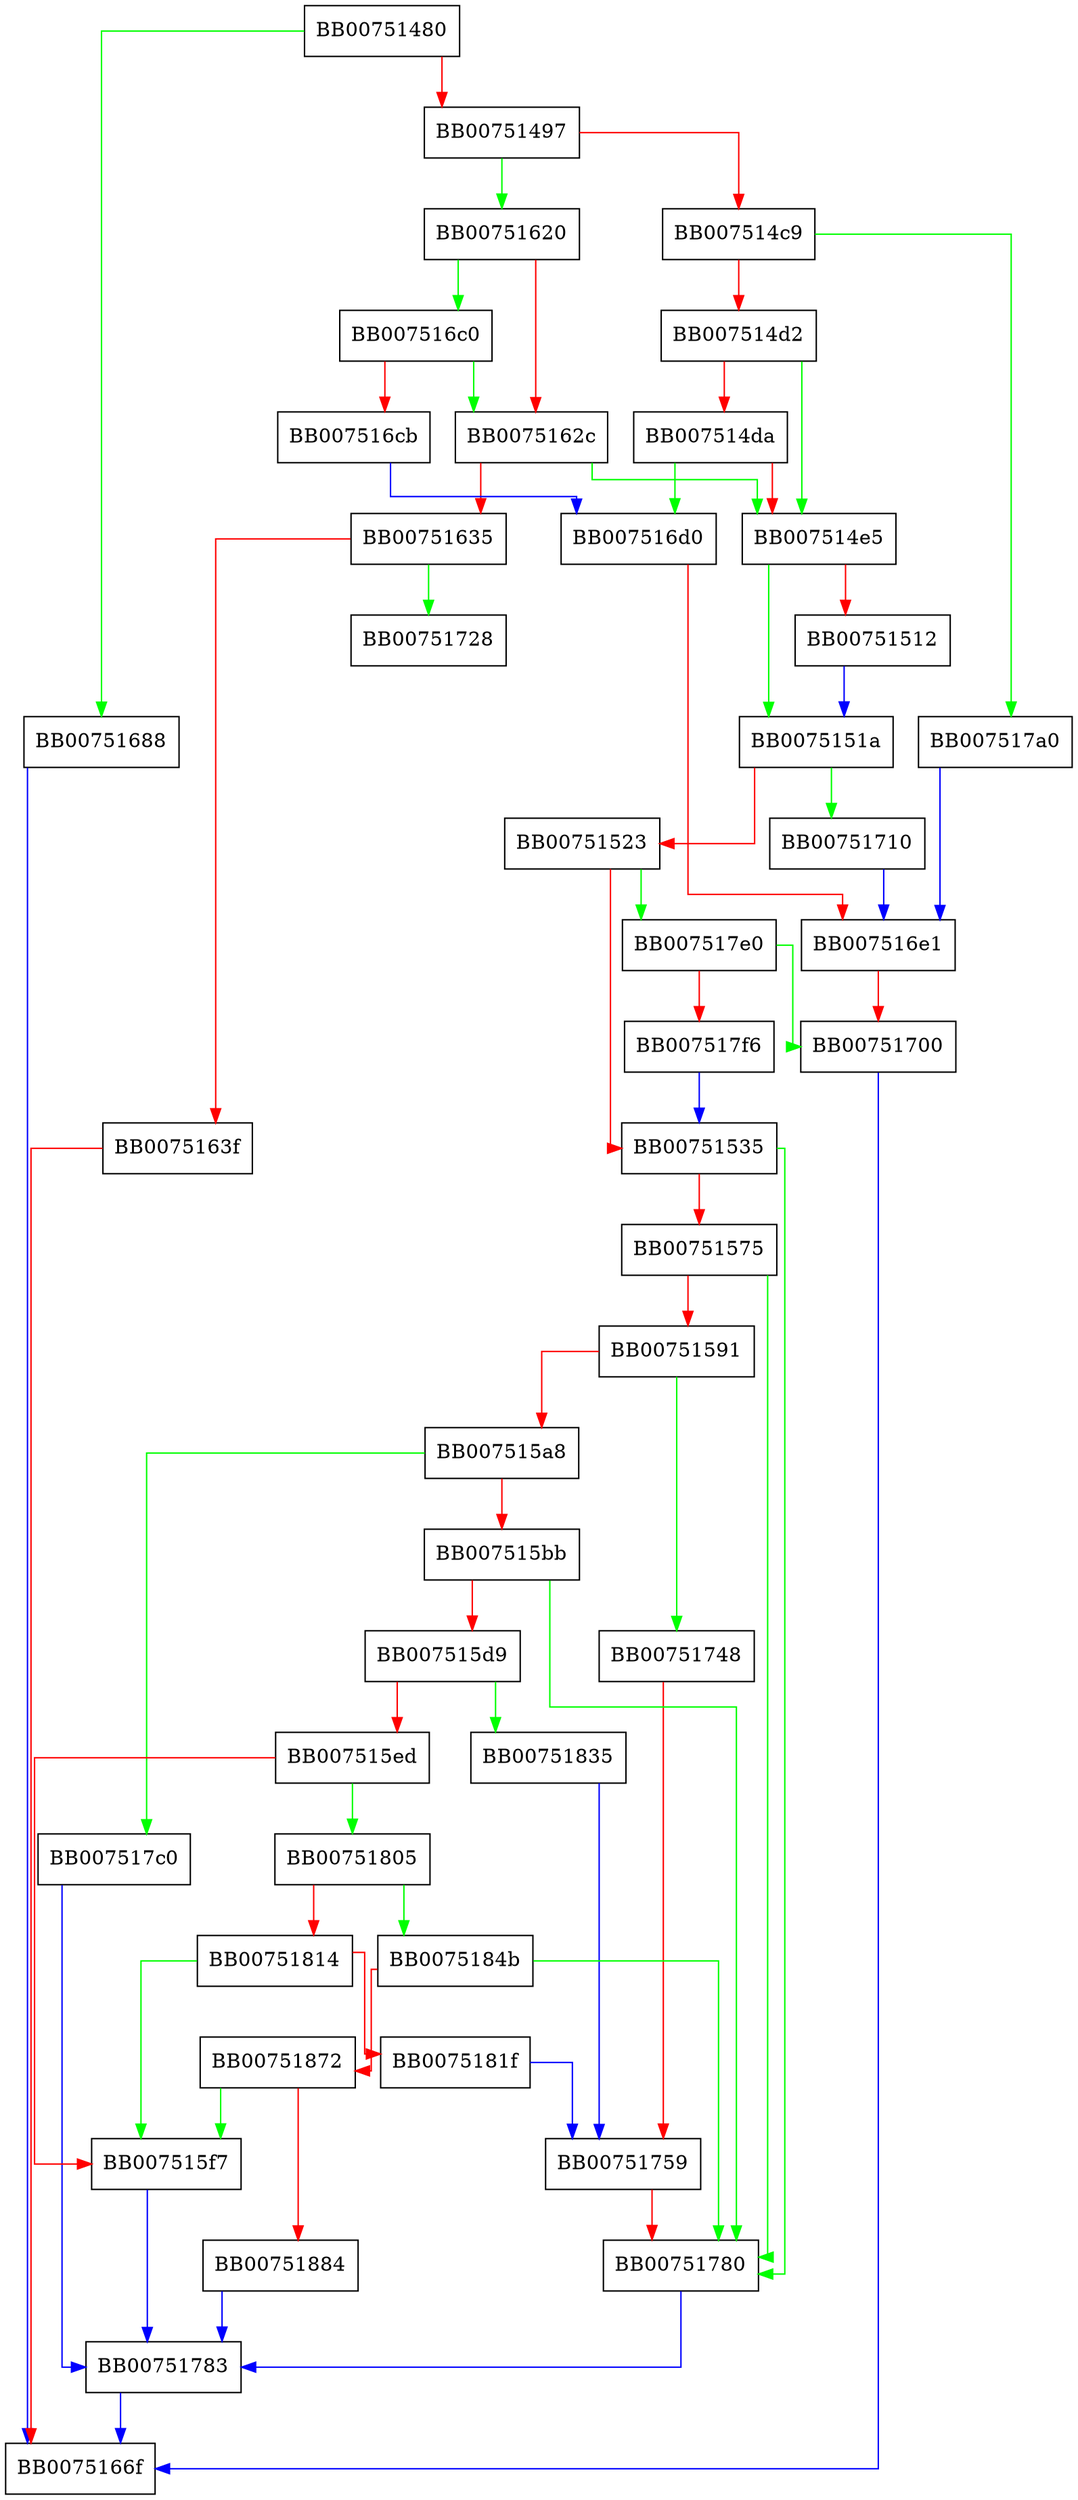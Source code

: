 digraph ossl_ec_GF2m_simple_oct2point {
  node [shape="box"];
  graph [splines=ortho];
  BB00751480 -> BB00751688 [color="green"];
  BB00751480 -> BB00751497 [color="red"];
  BB00751497 -> BB00751620 [color="green"];
  BB00751497 -> BB007514c9 [color="red"];
  BB007514c9 -> BB007517a0 [color="green"];
  BB007514c9 -> BB007514d2 [color="red"];
  BB007514d2 -> BB007514e5 [color="green"];
  BB007514d2 -> BB007514da [color="red"];
  BB007514da -> BB007516d0 [color="green"];
  BB007514da -> BB007514e5 [color="red"];
  BB007514e5 -> BB0075151a [color="green"];
  BB007514e5 -> BB00751512 [color="red"];
  BB00751512 -> BB0075151a [color="blue"];
  BB0075151a -> BB00751710 [color="green"];
  BB0075151a -> BB00751523 [color="red"];
  BB00751523 -> BB007517e0 [color="green"];
  BB00751523 -> BB00751535 [color="red"];
  BB00751535 -> BB00751780 [color="green"];
  BB00751535 -> BB00751575 [color="red"];
  BB00751575 -> BB00751780 [color="green"];
  BB00751575 -> BB00751591 [color="red"];
  BB00751591 -> BB00751748 [color="green"];
  BB00751591 -> BB007515a8 [color="red"];
  BB007515a8 -> BB007517c0 [color="green"];
  BB007515a8 -> BB007515bb [color="red"];
  BB007515bb -> BB00751780 [color="green"];
  BB007515bb -> BB007515d9 [color="red"];
  BB007515d9 -> BB00751835 [color="green"];
  BB007515d9 -> BB007515ed [color="red"];
  BB007515ed -> BB00751805 [color="green"];
  BB007515ed -> BB007515f7 [color="red"];
  BB007515f7 -> BB00751783 [color="blue"];
  BB00751620 -> BB007516c0 [color="green"];
  BB00751620 -> BB0075162c [color="red"];
  BB0075162c -> BB007514e5 [color="green"];
  BB0075162c -> BB00751635 [color="red"];
  BB00751635 -> BB00751728 [color="green"];
  BB00751635 -> BB0075163f [color="red"];
  BB0075163f -> BB0075166f [color="red"];
  BB00751688 -> BB0075166f [color="blue"];
  BB007516c0 -> BB0075162c [color="green"];
  BB007516c0 -> BB007516cb [color="red"];
  BB007516cb -> BB007516d0 [color="blue"];
  BB007516d0 -> BB007516e1 [color="red"];
  BB007516e1 -> BB00751700 [color="red"];
  BB00751700 -> BB0075166f [color="blue"];
  BB00751710 -> BB007516e1 [color="blue"];
  BB00751748 -> BB00751759 [color="red"];
  BB00751759 -> BB00751780 [color="red"];
  BB00751780 -> BB00751783 [color="blue"];
  BB00751783 -> BB0075166f [color="blue"];
  BB007517a0 -> BB007516e1 [color="blue"];
  BB007517c0 -> BB00751783 [color="blue"];
  BB007517e0 -> BB00751700 [color="green"];
  BB007517e0 -> BB007517f6 [color="red"];
  BB007517f6 -> BB00751535 [color="blue"];
  BB00751805 -> BB0075184b [color="green"];
  BB00751805 -> BB00751814 [color="red"];
  BB00751814 -> BB007515f7 [color="green"];
  BB00751814 -> BB0075181f [color="red"];
  BB0075181f -> BB00751759 [color="blue"];
  BB00751835 -> BB00751759 [color="blue"];
  BB0075184b -> BB00751780 [color="green"];
  BB0075184b -> BB00751872 [color="red"];
  BB00751872 -> BB007515f7 [color="green"];
  BB00751872 -> BB00751884 [color="red"];
  BB00751884 -> BB00751783 [color="blue"];
}